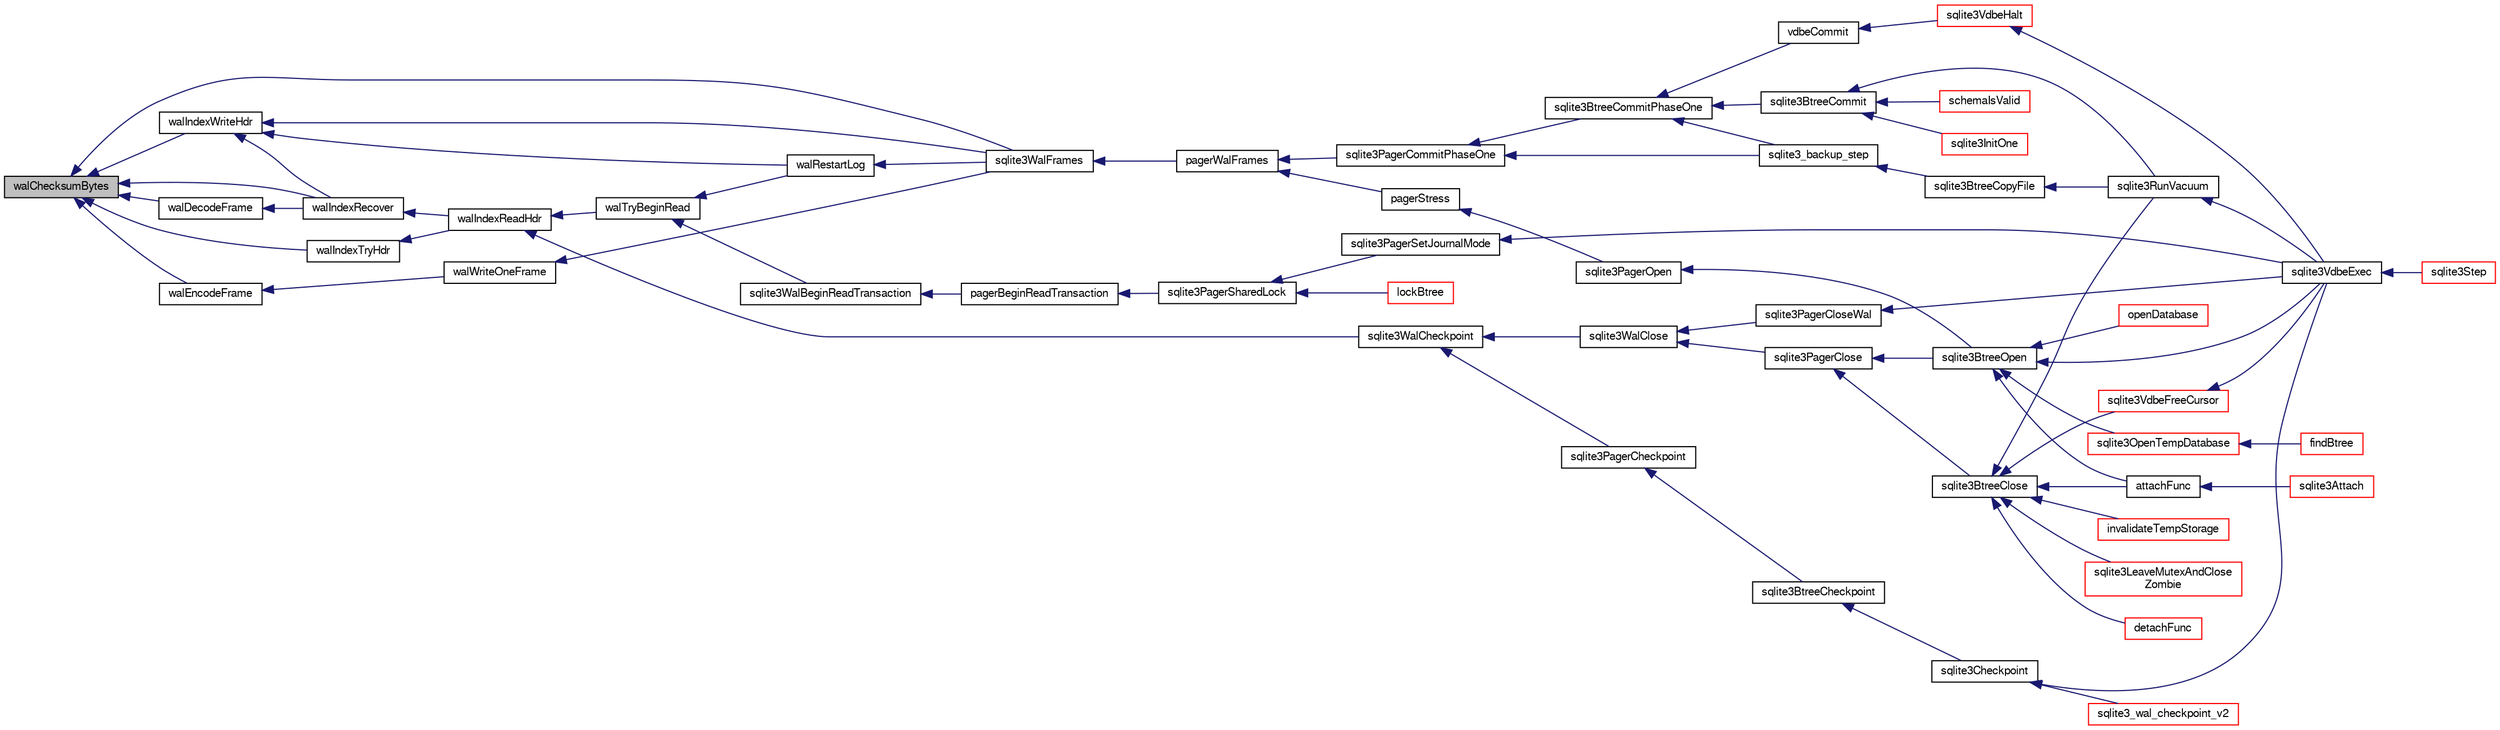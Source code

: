 digraph "walChecksumBytes"
{
  edge [fontname="FreeSans",fontsize="10",labelfontname="FreeSans",labelfontsize="10"];
  node [fontname="FreeSans",fontsize="10",shape=record];
  rankdir="LR";
  Node892136 [label="walChecksumBytes",height=0.2,width=0.4,color="black", fillcolor="grey75", style="filled", fontcolor="black"];
  Node892136 -> Node892137 [dir="back",color="midnightblue",fontsize="10",style="solid",fontname="FreeSans"];
  Node892137 [label="walIndexWriteHdr",height=0.2,width=0.4,color="black", fillcolor="white", style="filled",URL="$sqlite3_8c.html#abcf92b15f0a35c95fca402459f96c2a6"];
  Node892137 -> Node892138 [dir="back",color="midnightblue",fontsize="10",style="solid",fontname="FreeSans"];
  Node892138 [label="walIndexRecover",height=0.2,width=0.4,color="black", fillcolor="white", style="filled",URL="$sqlite3_8c.html#ab4ee99f3710323acbeb6c495dd18d205"];
  Node892138 -> Node892139 [dir="back",color="midnightblue",fontsize="10",style="solid",fontname="FreeSans"];
  Node892139 [label="walIndexReadHdr",height=0.2,width=0.4,color="black", fillcolor="white", style="filled",URL="$sqlite3_8c.html#a66529e9c71a2bef92c4eb34bdd3a72a2"];
  Node892139 -> Node892140 [dir="back",color="midnightblue",fontsize="10",style="solid",fontname="FreeSans"];
  Node892140 [label="walTryBeginRead",height=0.2,width=0.4,color="black", fillcolor="white", style="filled",URL="$sqlite3_8c.html#a7145b08b2ade973da4b1f5882e2fa21f"];
  Node892140 -> Node892141 [dir="back",color="midnightblue",fontsize="10",style="solid",fontname="FreeSans"];
  Node892141 [label="sqlite3WalBeginReadTransaction",height=0.2,width=0.4,color="black", fillcolor="white", style="filled",URL="$sqlite3_8c.html#a4a23329d9a3206642b307e6d22635f95"];
  Node892141 -> Node892142 [dir="back",color="midnightblue",fontsize="10",style="solid",fontname="FreeSans"];
  Node892142 [label="pagerBeginReadTransaction",height=0.2,width=0.4,color="black", fillcolor="white", style="filled",URL="$sqlite3_8c.html#a4a484b6c404f96050418d965e3cc17a1"];
  Node892142 -> Node892143 [dir="back",color="midnightblue",fontsize="10",style="solid",fontname="FreeSans"];
  Node892143 [label="sqlite3PagerSharedLock",height=0.2,width=0.4,color="black", fillcolor="white", style="filled",URL="$sqlite3_8c.html#a58c197b629fb6eaacf96c7add57c70df"];
  Node892143 -> Node892144 [dir="back",color="midnightblue",fontsize="10",style="solid",fontname="FreeSans"];
  Node892144 [label="sqlite3PagerSetJournalMode",height=0.2,width=0.4,color="black", fillcolor="white", style="filled",URL="$sqlite3_8c.html#afb929a0a4553cda84de16180ddbd09f7"];
  Node892144 -> Node892145 [dir="back",color="midnightblue",fontsize="10",style="solid",fontname="FreeSans"];
  Node892145 [label="sqlite3VdbeExec",height=0.2,width=0.4,color="black", fillcolor="white", style="filled",URL="$sqlite3_8c.html#a8ce40a614bdc56719c4d642b1e4dfb21"];
  Node892145 -> Node892146 [dir="back",color="midnightblue",fontsize="10",style="solid",fontname="FreeSans"];
  Node892146 [label="sqlite3Step",height=0.2,width=0.4,color="red", fillcolor="white", style="filled",URL="$sqlite3_8c.html#a3f2872e873e2758a4beedad1d5113554"];
  Node892143 -> Node892406 [dir="back",color="midnightblue",fontsize="10",style="solid",fontname="FreeSans"];
  Node892406 [label="lockBtree",height=0.2,width=0.4,color="red", fillcolor="white", style="filled",URL="$sqlite3_8c.html#a5b808194d3178be15705a420265cee9d"];
  Node892140 -> Node892409 [dir="back",color="midnightblue",fontsize="10",style="solid",fontname="FreeSans"];
  Node892409 [label="walRestartLog",height=0.2,width=0.4,color="black", fillcolor="white", style="filled",URL="$sqlite3_8c.html#a12a2a8718a33ce32fc99f83239a4d491"];
  Node892409 -> Node892410 [dir="back",color="midnightblue",fontsize="10",style="solid",fontname="FreeSans"];
  Node892410 [label="sqlite3WalFrames",height=0.2,width=0.4,color="black", fillcolor="white", style="filled",URL="$sqlite3_8c.html#af9606aac275558d3b96c83b2bff2d717"];
  Node892410 -> Node892411 [dir="back",color="midnightblue",fontsize="10",style="solid",fontname="FreeSans"];
  Node892411 [label="pagerWalFrames",height=0.2,width=0.4,color="black", fillcolor="white", style="filled",URL="$sqlite3_8c.html#a1675dba6bfeb50d8aa8a0509103fd004"];
  Node892411 -> Node892412 [dir="back",color="midnightblue",fontsize="10",style="solid",fontname="FreeSans"];
  Node892412 [label="pagerStress",height=0.2,width=0.4,color="black", fillcolor="white", style="filled",URL="$sqlite3_8c.html#abb21a3a371038e9e3e69af0f21a1b386"];
  Node892412 -> Node892413 [dir="back",color="midnightblue",fontsize="10",style="solid",fontname="FreeSans"];
  Node892413 [label="sqlite3PagerOpen",height=0.2,width=0.4,color="black", fillcolor="white", style="filled",URL="$sqlite3_8c.html#a5b4a74e8a1754922c482b7af19b30611"];
  Node892413 -> Node892414 [dir="back",color="midnightblue",fontsize="10",style="solid",fontname="FreeSans"];
  Node892414 [label="sqlite3BtreeOpen",height=0.2,width=0.4,color="black", fillcolor="white", style="filled",URL="$sqlite3_8c.html#a13dcb44dc34af6ce9d38de9c5aa975f9"];
  Node892414 -> Node892145 [dir="back",color="midnightblue",fontsize="10",style="solid",fontname="FreeSans"];
  Node892414 -> Node892173 [dir="back",color="midnightblue",fontsize="10",style="solid",fontname="FreeSans"];
  Node892173 [label="attachFunc",height=0.2,width=0.4,color="black", fillcolor="white", style="filled",URL="$sqlite3_8c.html#a69cb751a7da501b9a0aa37e0d7c3eaf7"];
  Node892173 -> Node892174 [dir="back",color="midnightblue",fontsize="10",style="solid",fontname="FreeSans"];
  Node892174 [label="sqlite3Attach",height=0.2,width=0.4,color="red", fillcolor="white", style="filled",URL="$sqlite3_8c.html#ae0907fe0b43cc1b4c7e6a16213e8546f"];
  Node892414 -> Node892415 [dir="back",color="midnightblue",fontsize="10",style="solid",fontname="FreeSans"];
  Node892415 [label="sqlite3OpenTempDatabase",height=0.2,width=0.4,color="red", fillcolor="white", style="filled",URL="$sqlite3_8c.html#aaf3088380b731428b72d3b5777f93755"];
  Node892415 -> Node892350 [dir="back",color="midnightblue",fontsize="10",style="solid",fontname="FreeSans"];
  Node892350 [label="findBtree",height=0.2,width=0.4,color="red", fillcolor="white", style="filled",URL="$sqlite3_8c.html#ab4ee5743b77efd7f8832bf0b9315f973"];
  Node892414 -> Node892380 [dir="back",color="midnightblue",fontsize="10",style="solid",fontname="FreeSans"];
  Node892380 [label="openDatabase",height=0.2,width=0.4,color="red", fillcolor="white", style="filled",URL="$sqlite3_8c.html#a6a9c3bc3a64234e863413f41db473758"];
  Node892411 -> Node892420 [dir="back",color="midnightblue",fontsize="10",style="solid",fontname="FreeSans"];
  Node892420 [label="sqlite3PagerCommitPhaseOne",height=0.2,width=0.4,color="black", fillcolor="white", style="filled",URL="$sqlite3_8c.html#a2baf986bff9120486e9acc5951494ea7"];
  Node892420 -> Node892421 [dir="back",color="midnightblue",fontsize="10",style="solid",fontname="FreeSans"];
  Node892421 [label="sqlite3BtreeCommitPhaseOne",height=0.2,width=0.4,color="black", fillcolor="white", style="filled",URL="$sqlite3_8c.html#ae266cba101e64ad99a166f237532e262"];
  Node892421 -> Node892422 [dir="back",color="midnightblue",fontsize="10",style="solid",fontname="FreeSans"];
  Node892422 [label="sqlite3BtreeCommit",height=0.2,width=0.4,color="black", fillcolor="white", style="filled",URL="$sqlite3_8c.html#a8e56ab314556935f9f73080147d26419"];
  Node892422 -> Node892171 [dir="back",color="midnightblue",fontsize="10",style="solid",fontname="FreeSans"];
  Node892171 [label="sqlite3InitOne",height=0.2,width=0.4,color="red", fillcolor="white", style="filled",URL="$sqlite3_8c.html#ac4318b25df65269906b0379251fe9b85"];
  Node892422 -> Node892356 [dir="back",color="midnightblue",fontsize="10",style="solid",fontname="FreeSans"];
  Node892356 [label="schemaIsValid",height=0.2,width=0.4,color="red", fillcolor="white", style="filled",URL="$sqlite3_8c.html#a7c466fe28e7ca6f46b8bf72c46d9738d"];
  Node892422 -> Node892331 [dir="back",color="midnightblue",fontsize="10",style="solid",fontname="FreeSans"];
  Node892331 [label="sqlite3RunVacuum",height=0.2,width=0.4,color="black", fillcolor="white", style="filled",URL="$sqlite3_8c.html#a5e83ddc7b3e7e8e79ad5d1fc92de1d2f"];
  Node892331 -> Node892145 [dir="back",color="midnightblue",fontsize="10",style="solid",fontname="FreeSans"];
  Node892421 -> Node892358 [dir="back",color="midnightblue",fontsize="10",style="solid",fontname="FreeSans"];
  Node892358 [label="sqlite3_backup_step",height=0.2,width=0.4,color="black", fillcolor="white", style="filled",URL="$sqlite3_8h.html#a1699b75e98d082eebc465a9e64c35269"];
  Node892358 -> Node892359 [dir="back",color="midnightblue",fontsize="10",style="solid",fontname="FreeSans"];
  Node892359 [label="sqlite3BtreeCopyFile",height=0.2,width=0.4,color="black", fillcolor="white", style="filled",URL="$sqlite3_8c.html#a4d9e19a79f0d5c1dfcef0bd137ae83f9"];
  Node892359 -> Node892331 [dir="back",color="midnightblue",fontsize="10",style="solid",fontname="FreeSans"];
  Node892421 -> Node892423 [dir="back",color="midnightblue",fontsize="10",style="solid",fontname="FreeSans"];
  Node892423 [label="vdbeCommit",height=0.2,width=0.4,color="black", fillcolor="white", style="filled",URL="$sqlite3_8c.html#a5d7f1e0625451b987728f600cfe1b92d"];
  Node892423 -> Node892364 [dir="back",color="midnightblue",fontsize="10",style="solid",fontname="FreeSans"];
  Node892364 [label="sqlite3VdbeHalt",height=0.2,width=0.4,color="red", fillcolor="white", style="filled",URL="$sqlite3_8c.html#a8d1d99703d999190fbc35ecc981cb709"];
  Node892364 -> Node892145 [dir="back",color="midnightblue",fontsize="10",style="solid",fontname="FreeSans"];
  Node892420 -> Node892358 [dir="back",color="midnightblue",fontsize="10",style="solid",fontname="FreeSans"];
  Node892139 -> Node892424 [dir="back",color="midnightblue",fontsize="10",style="solid",fontname="FreeSans"];
  Node892424 [label="sqlite3WalCheckpoint",height=0.2,width=0.4,color="black", fillcolor="white", style="filled",URL="$sqlite3_8c.html#a58bec6523fa854142169cdff1fbb8e5f"];
  Node892424 -> Node892425 [dir="back",color="midnightblue",fontsize="10",style="solid",fontname="FreeSans"];
  Node892425 [label="sqlite3PagerCheckpoint",height=0.2,width=0.4,color="black", fillcolor="white", style="filled",URL="$sqlite3_8c.html#a51b879bda409240901c1443161246045"];
  Node892425 -> Node892426 [dir="back",color="midnightblue",fontsize="10",style="solid",fontname="FreeSans"];
  Node892426 [label="sqlite3BtreeCheckpoint",height=0.2,width=0.4,color="black", fillcolor="white", style="filled",URL="$sqlite3_8c.html#a7aa6f5fb12dca5d734397768e90ae119"];
  Node892426 -> Node892427 [dir="back",color="midnightblue",fontsize="10",style="solid",fontname="FreeSans"];
  Node892427 [label="sqlite3Checkpoint",height=0.2,width=0.4,color="black", fillcolor="white", style="filled",URL="$sqlite3_8c.html#a0f0ad6a031e74ddb47bdc701d23bf3e1"];
  Node892427 -> Node892145 [dir="back",color="midnightblue",fontsize="10",style="solid",fontname="FreeSans"];
  Node892427 -> Node892428 [dir="back",color="midnightblue",fontsize="10",style="solid",fontname="FreeSans"];
  Node892428 [label="sqlite3_wal_checkpoint_v2",height=0.2,width=0.4,color="red", fillcolor="white", style="filled",URL="$sqlite3_8h.html#a074441ba2d0426a8684cc2d379e74163"];
  Node892424 -> Node892432 [dir="back",color="midnightblue",fontsize="10",style="solid",fontname="FreeSans"];
  Node892432 [label="sqlite3WalClose",height=0.2,width=0.4,color="black", fillcolor="white", style="filled",URL="$sqlite3_8c.html#abfd7d36ec6ea41ecb2717dd4c6b0571e"];
  Node892432 -> Node892433 [dir="back",color="midnightblue",fontsize="10",style="solid",fontname="FreeSans"];
  Node892433 [label="sqlite3PagerClose",height=0.2,width=0.4,color="black", fillcolor="white", style="filled",URL="$sqlite3_8c.html#af94b1f96b60689fd09422cce2c85f53f"];
  Node892433 -> Node892414 [dir="back",color="midnightblue",fontsize="10",style="solid",fontname="FreeSans"];
  Node892433 -> Node892434 [dir="back",color="midnightblue",fontsize="10",style="solid",fontname="FreeSans"];
  Node892434 [label="sqlite3BtreeClose",height=0.2,width=0.4,color="black", fillcolor="white", style="filled",URL="$sqlite3_8c.html#a729b65009b66a99200496b09c124df01"];
  Node892434 -> Node892435 [dir="back",color="midnightblue",fontsize="10",style="solid",fontname="FreeSans"];
  Node892435 [label="sqlite3VdbeFreeCursor",height=0.2,width=0.4,color="red", fillcolor="white", style="filled",URL="$sqlite3_8c.html#a0f9084083e1d0639708934630f33d6ef"];
  Node892435 -> Node892145 [dir="back",color="midnightblue",fontsize="10",style="solid",fontname="FreeSans"];
  Node892434 -> Node892173 [dir="back",color="midnightblue",fontsize="10",style="solid",fontname="FreeSans"];
  Node892434 -> Node892360 [dir="back",color="midnightblue",fontsize="10",style="solid",fontname="FreeSans"];
  Node892360 [label="detachFunc",height=0.2,width=0.4,color="red", fillcolor="white", style="filled",URL="$sqlite3_8c.html#a2b3dd04cb87abd088926ab0082a60b77"];
  Node892434 -> Node892361 [dir="back",color="midnightblue",fontsize="10",style="solid",fontname="FreeSans"];
  Node892361 [label="invalidateTempStorage",height=0.2,width=0.4,color="red", fillcolor="white", style="filled",URL="$sqlite3_8c.html#a759777a1eb3c3e96a5af94932b39e69a"];
  Node892434 -> Node892331 [dir="back",color="midnightblue",fontsize="10",style="solid",fontname="FreeSans"];
  Node892434 -> Node892374 [dir="back",color="midnightblue",fontsize="10",style="solid",fontname="FreeSans"];
  Node892374 [label="sqlite3LeaveMutexAndClose\lZombie",height=0.2,width=0.4,color="red", fillcolor="white", style="filled",URL="$sqlite3_8c.html#afe3a37c29dcb0fe9fc15fe07a3976f59"];
  Node892432 -> Node892439 [dir="back",color="midnightblue",fontsize="10",style="solid",fontname="FreeSans"];
  Node892439 [label="sqlite3PagerCloseWal",height=0.2,width=0.4,color="black", fillcolor="white", style="filled",URL="$sqlite3_8c.html#ac62d7d3d29214a7cad25fdd88e7c7a74"];
  Node892439 -> Node892145 [dir="back",color="midnightblue",fontsize="10",style="solid",fontname="FreeSans"];
  Node892137 -> Node892409 [dir="back",color="midnightblue",fontsize="10",style="solid",fontname="FreeSans"];
  Node892137 -> Node892410 [dir="back",color="midnightblue",fontsize="10",style="solid",fontname="FreeSans"];
  Node892136 -> Node892440 [dir="back",color="midnightblue",fontsize="10",style="solid",fontname="FreeSans"];
  Node892440 [label="walEncodeFrame",height=0.2,width=0.4,color="black", fillcolor="white", style="filled",URL="$sqlite3_8c.html#a7c90af52fec5e62ea28fdea09e13a662"];
  Node892440 -> Node892441 [dir="back",color="midnightblue",fontsize="10",style="solid",fontname="FreeSans"];
  Node892441 [label="walWriteOneFrame",height=0.2,width=0.4,color="black", fillcolor="white", style="filled",URL="$sqlite3_8c.html#ac0ea5b2a17ccb4d7233351d9da353160"];
  Node892441 -> Node892410 [dir="back",color="midnightblue",fontsize="10",style="solid",fontname="FreeSans"];
  Node892136 -> Node892442 [dir="back",color="midnightblue",fontsize="10",style="solid",fontname="FreeSans"];
  Node892442 [label="walDecodeFrame",height=0.2,width=0.4,color="black", fillcolor="white", style="filled",URL="$sqlite3_8c.html#aaa163f26bf1e56df2fb274bf7e6bc5b9"];
  Node892442 -> Node892138 [dir="back",color="midnightblue",fontsize="10",style="solid",fontname="FreeSans"];
  Node892136 -> Node892138 [dir="back",color="midnightblue",fontsize="10",style="solid",fontname="FreeSans"];
  Node892136 -> Node892443 [dir="back",color="midnightblue",fontsize="10",style="solid",fontname="FreeSans"];
  Node892443 [label="walIndexTryHdr",height=0.2,width=0.4,color="black", fillcolor="white", style="filled",URL="$sqlite3_8c.html#ade661e556c040b7730356a57222d3ad2"];
  Node892443 -> Node892139 [dir="back",color="midnightblue",fontsize="10",style="solid",fontname="FreeSans"];
  Node892136 -> Node892410 [dir="back",color="midnightblue",fontsize="10",style="solid",fontname="FreeSans"];
}
